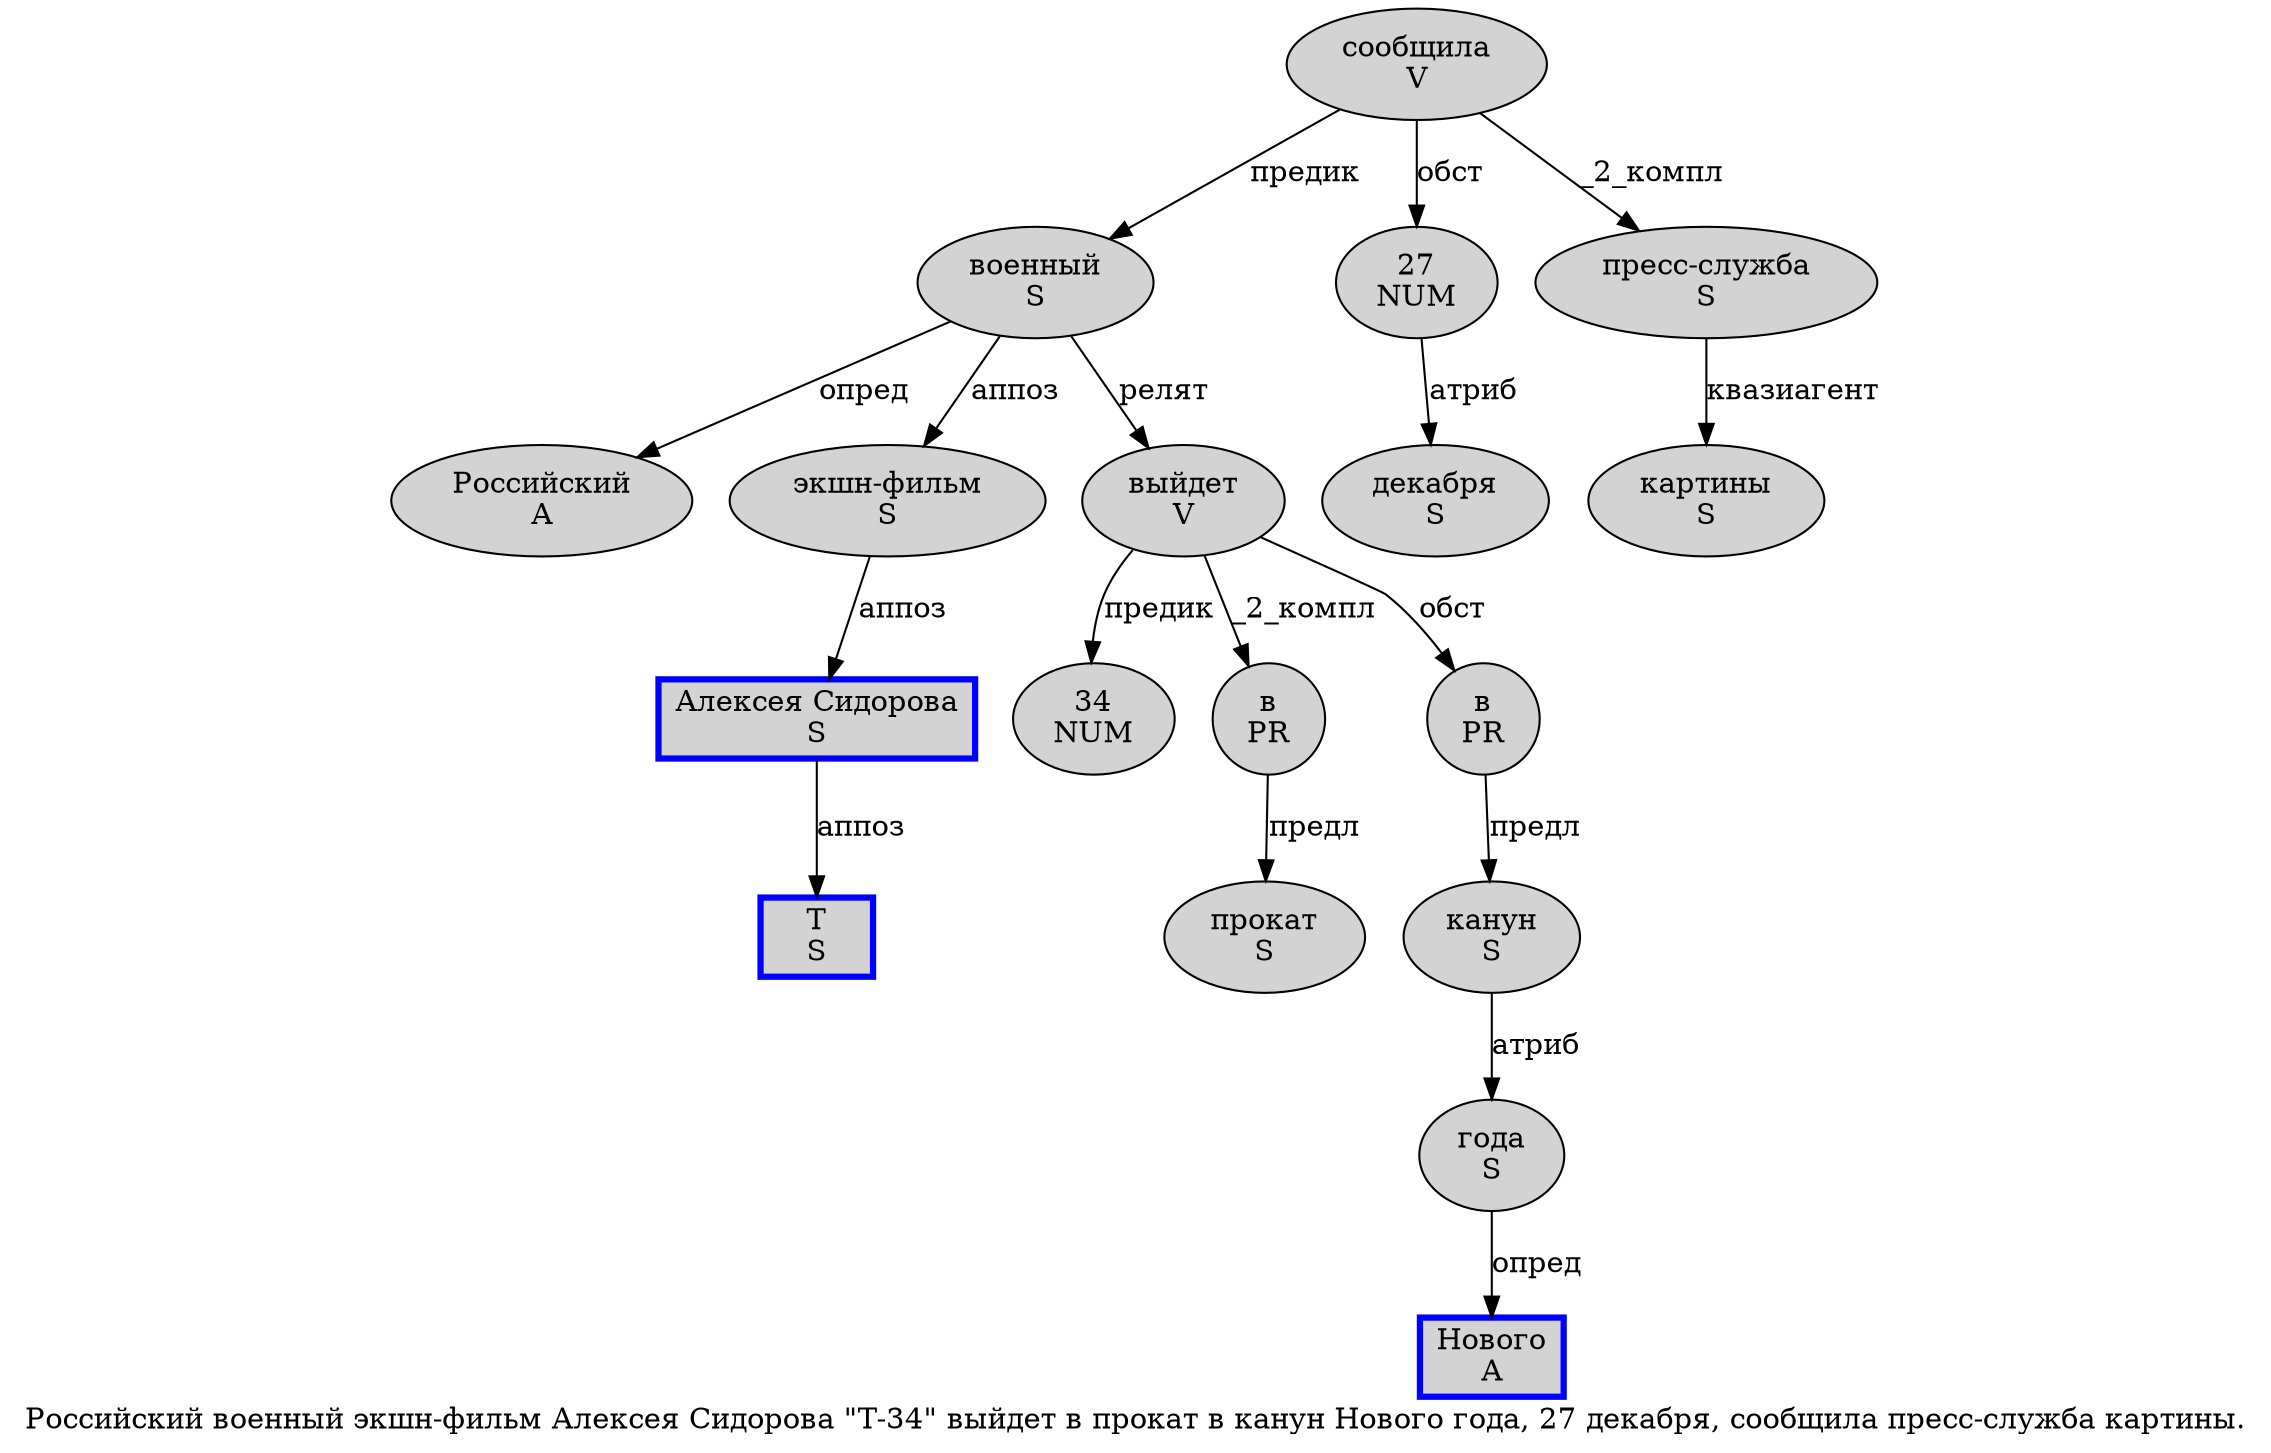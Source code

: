digraph SENTENCE_1176 {
	graph [label="Российский военный экшн-фильм Алексея Сидорова \"Т-34\" выйдет в прокат в канун Нового года, 27 декабря, сообщила пресс-служба картины."]
	node [style=filled]
		0 [label="Российский
A" color="" fillcolor=lightgray penwidth=1 shape=ellipse]
		1 [label="военный
S" color="" fillcolor=lightgray penwidth=1 shape=ellipse]
		2 [label="экшн-фильм
S" color="" fillcolor=lightgray penwidth=1 shape=ellipse]
		3 [label="Алексея Сидорова
S" color=blue fillcolor=lightgray penwidth=3 shape=box]
		5 [label="Т
S" color=blue fillcolor=lightgray penwidth=3 shape=box]
		7 [label="34
NUM" color="" fillcolor=lightgray penwidth=1 shape=ellipse]
		9 [label="выйдет
V" color="" fillcolor=lightgray penwidth=1 shape=ellipse]
		10 [label="в
PR" color="" fillcolor=lightgray penwidth=1 shape=ellipse]
		11 [label="прокат
S" color="" fillcolor=lightgray penwidth=1 shape=ellipse]
		12 [label="в
PR" color="" fillcolor=lightgray penwidth=1 shape=ellipse]
		13 [label="канун
S" color="" fillcolor=lightgray penwidth=1 shape=ellipse]
		14 [label="Нового
A" color=blue fillcolor=lightgray penwidth=3 shape=box]
		15 [label="года
S" color="" fillcolor=lightgray penwidth=1 shape=ellipse]
		17 [label="27
NUM" color="" fillcolor=lightgray penwidth=1 shape=ellipse]
		18 [label="декабря
S" color="" fillcolor=lightgray penwidth=1 shape=ellipse]
		20 [label="сообщила
V" color="" fillcolor=lightgray penwidth=1 shape=ellipse]
		21 [label="пресс-служба
S" color="" fillcolor=lightgray penwidth=1 shape=ellipse]
		22 [label="картины
S" color="" fillcolor=lightgray penwidth=1 shape=ellipse]
			15 -> 14 [label="опред"]
			2 -> 3 [label="аппоз"]
			20 -> 1 [label="предик"]
			20 -> 17 [label="обст"]
			20 -> 21 [label="_2_компл"]
			1 -> 0 [label="опред"]
			1 -> 2 [label="аппоз"]
			1 -> 9 [label="релят"]
			3 -> 5 [label="аппоз"]
			9 -> 7 [label="предик"]
			9 -> 10 [label="_2_компл"]
			9 -> 12 [label="обст"]
			17 -> 18 [label="атриб"]
			10 -> 11 [label="предл"]
			12 -> 13 [label="предл"]
			13 -> 15 [label="атриб"]
			21 -> 22 [label="квазиагент"]
}
